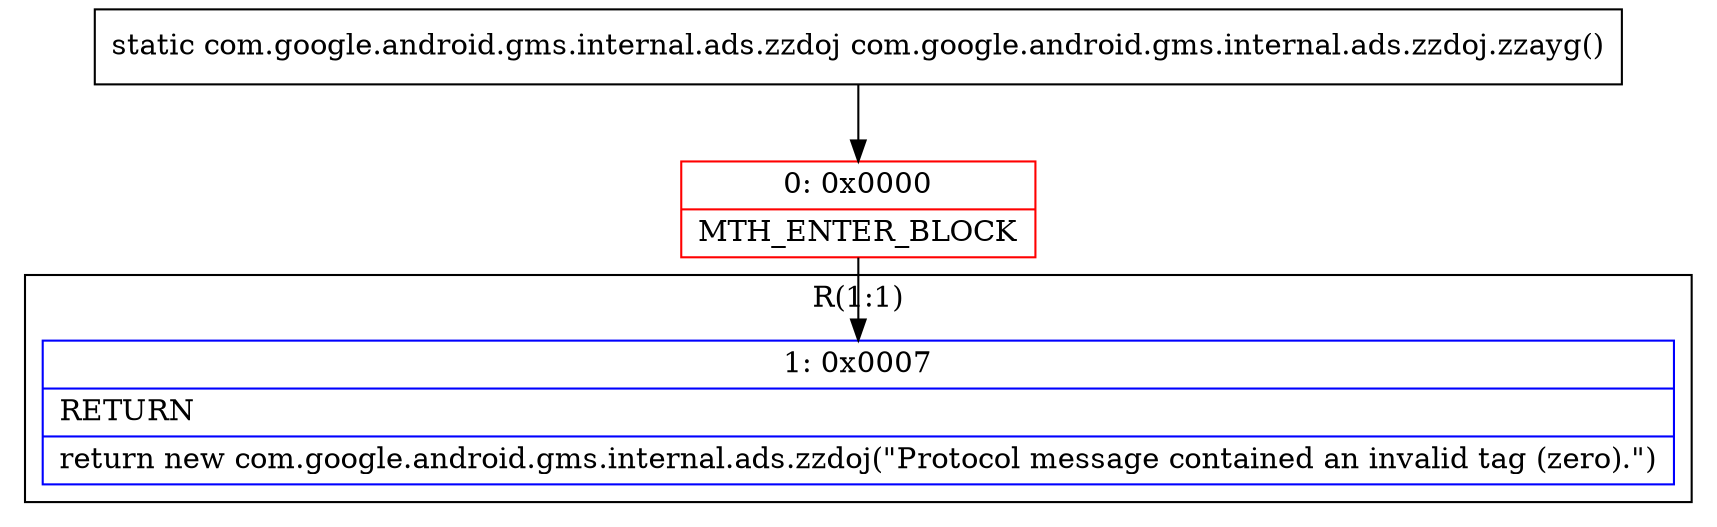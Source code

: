 digraph "CFG forcom.google.android.gms.internal.ads.zzdoj.zzayg()Lcom\/google\/android\/gms\/internal\/ads\/zzdoj;" {
subgraph cluster_Region_1357467737 {
label = "R(1:1)";
node [shape=record,color=blue];
Node_1 [shape=record,label="{1\:\ 0x0007|RETURN\l|return new com.google.android.gms.internal.ads.zzdoj(\"Protocol message contained an invalid tag (zero).\")\l}"];
}
Node_0 [shape=record,color=red,label="{0\:\ 0x0000|MTH_ENTER_BLOCK\l}"];
MethodNode[shape=record,label="{static com.google.android.gms.internal.ads.zzdoj com.google.android.gms.internal.ads.zzdoj.zzayg() }"];
MethodNode -> Node_0;
Node_0 -> Node_1;
}

